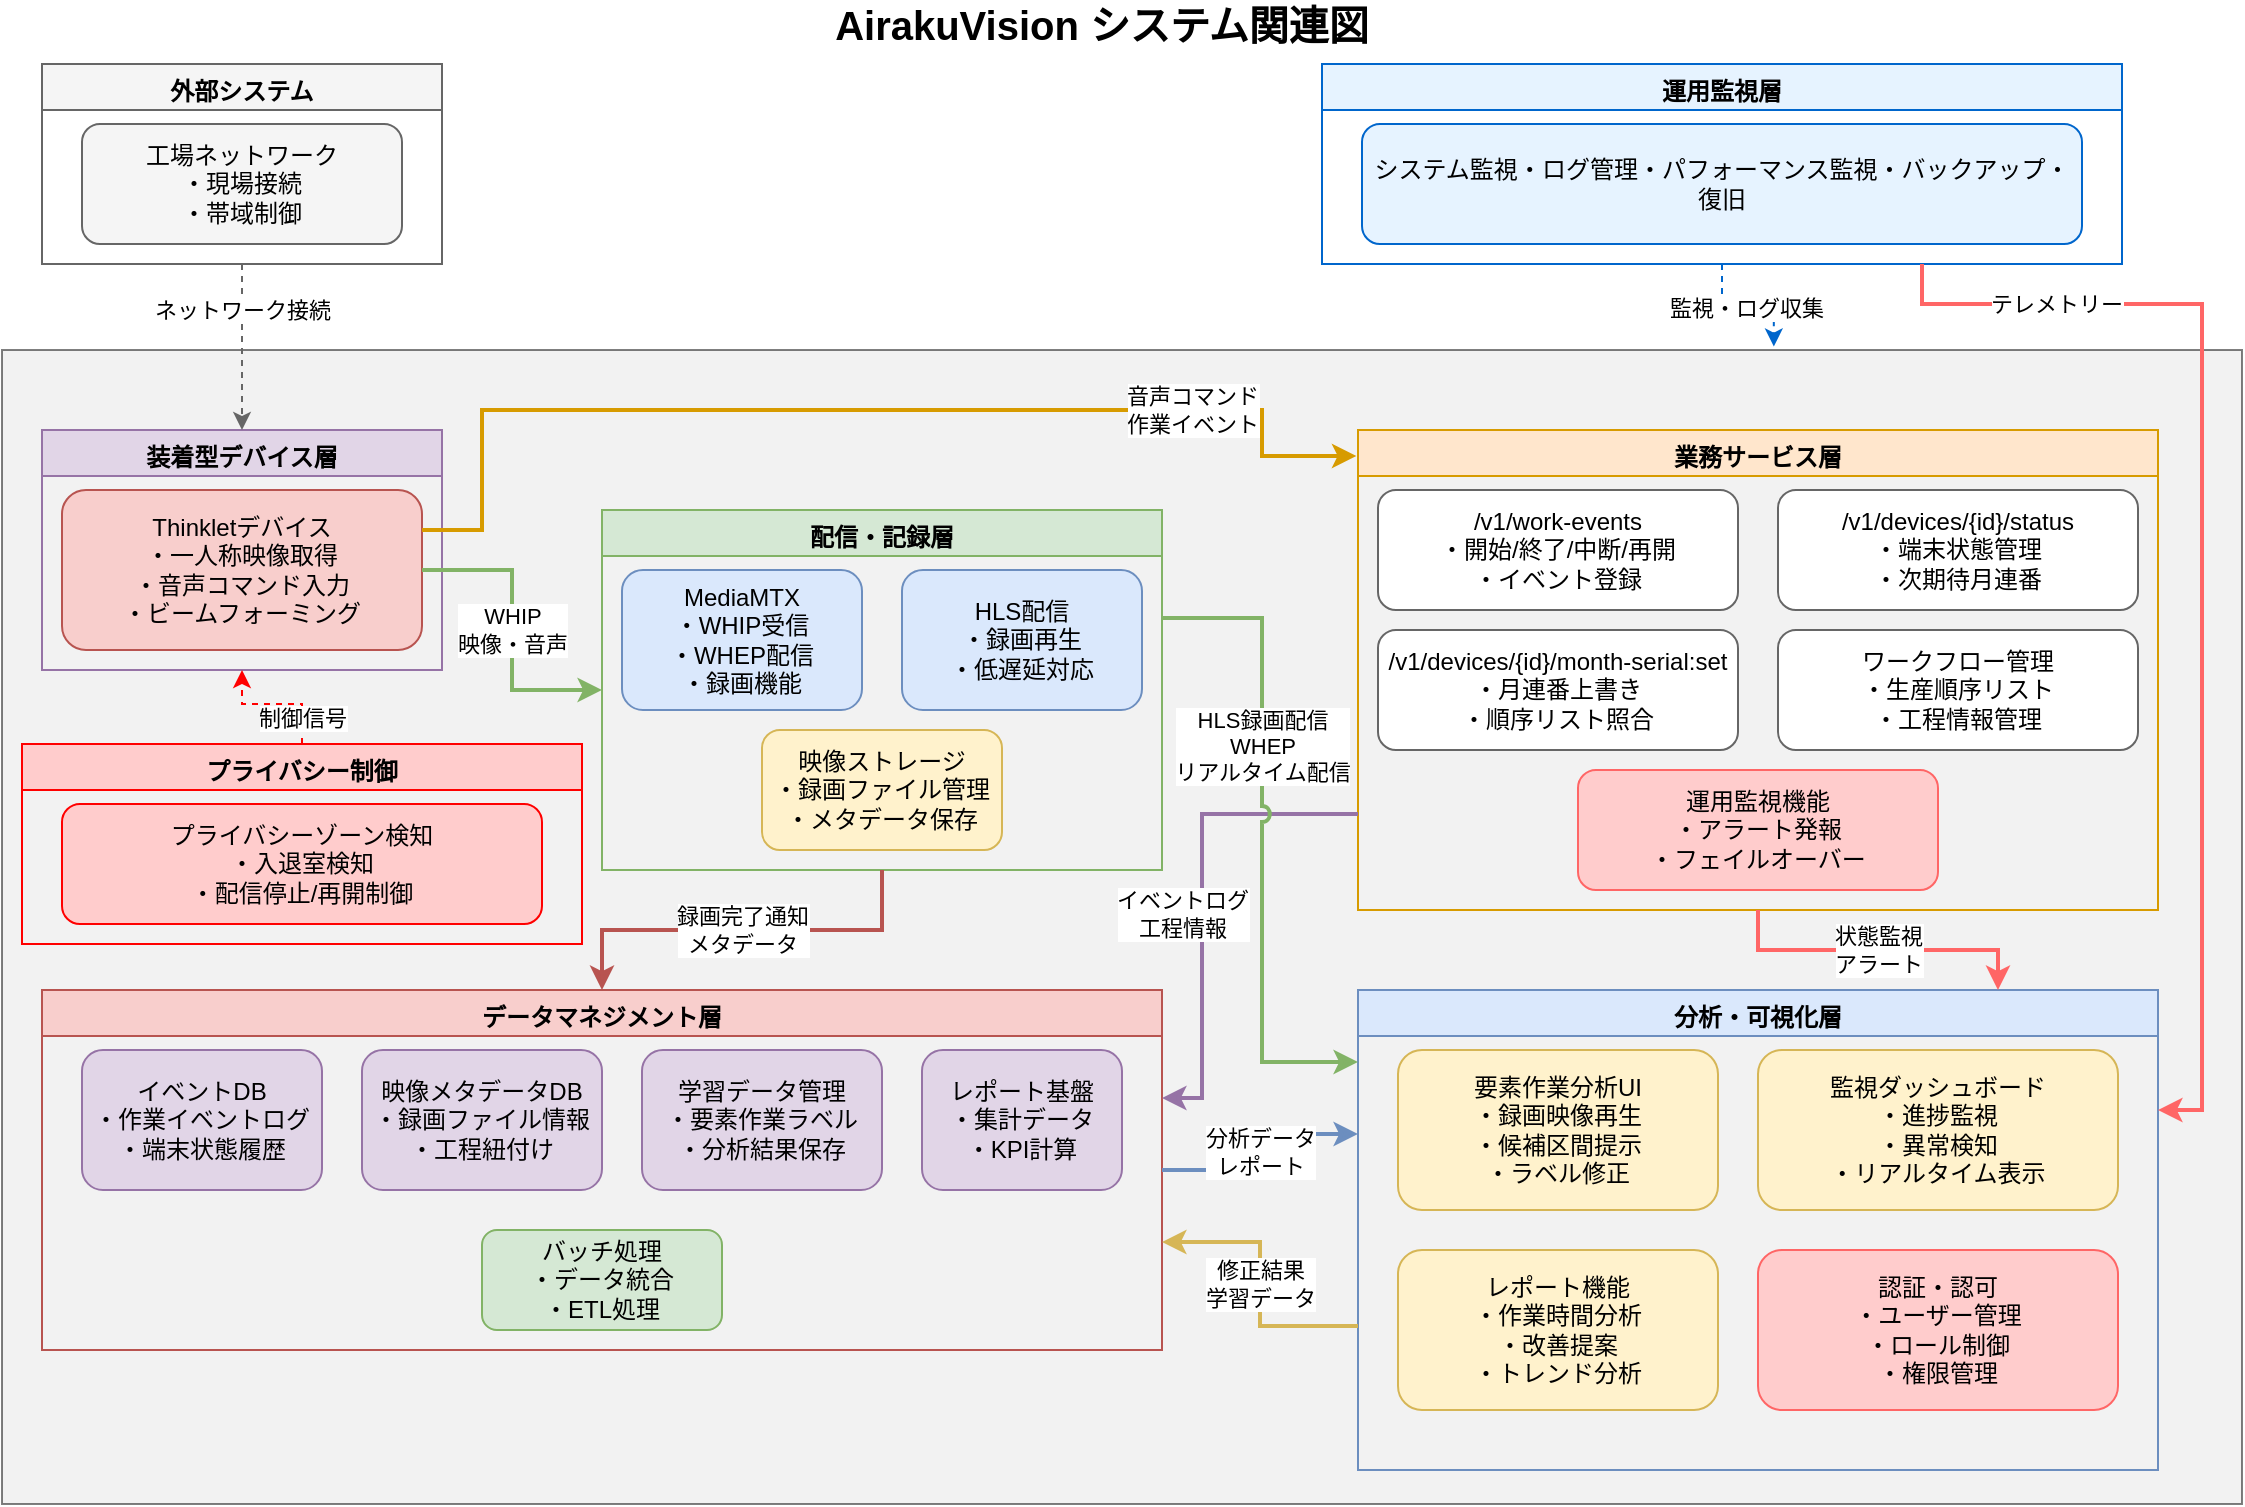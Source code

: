 <mxfile>
    <diagram id="C5RBs43oDa-KdzZeNtuy" name="システム関連図">
        <mxGraphModel dx="796" dy="663" grid="1" gridSize="10" guides="1" tooltips="1" connect="1" arrows="1" fold="1" page="1" pageScale="1" pageWidth="1169" pageHeight="827" background="#FFFFFF" math="0" shadow="0">
            <root>
                <mxCell id="WIyWlLk6GJQsqaUBKTNV-0"/>
                <mxCell id="WIyWlLk6GJQsqaUBKTNV-1" parent="WIyWlLk6GJQsqaUBKTNV-0"/>
                <mxCell id="0" value="" style="whiteSpace=wrap;html=1;fillColor=#E6E6E6;fontColor=#333333;strokeColor=#000000;opacity=50;" vertex="1" parent="WIyWlLk6GJQsqaUBKTNV-1">
                    <mxGeometry x="30" y="183" width="1120" height="577" as="geometry"/>
                </mxCell>
                <mxCell id="device-layer" value="装着型デバイス層" style="swimlane;fontStyle=1;align=center;verticalAlign=top;childLayout=1;collapsible=0;marginBottom=0;whiteSpace=wrap;html=1;fillColor=#e1d5e7;strokeColor=#9673a6;" parent="WIyWlLk6GJQsqaUBKTNV-1" vertex="1">
                    <mxGeometry x="50" y="223" width="200" height="120" as="geometry"/>
                </mxCell>
                <mxCell id="thinklet-device" value="Thinkletデバイス&#xa;・一人称映像取得&#xa;・音声コマンド入力&#xa;・ビームフォーミング" style="rounded=1;whiteSpace=wrap;html=1;fillColor=#f8cecc;strokeColor=#b85450;" parent="device-layer" vertex="1">
                    <mxGeometry x="10" y="30" width="180" height="80" as="geometry"/>
                </mxCell>
                <mxCell id="stream-layer" value="配信・記録層" style="swimlane;fontStyle=1;align=center;verticalAlign=top;childLayout=1;collapsible=0;marginBottom=0;whiteSpace=wrap;html=1;fillColor=#d5e8d4;strokeColor=#82b366;" parent="WIyWlLk6GJQsqaUBKTNV-1" vertex="1">
                    <mxGeometry x="330" y="263" width="280" height="180" as="geometry"/>
                </mxCell>
                <mxCell id="mediamtx" value="MediaMTX&#xa;・WHIP受信&#xa;・WHEP配信&#xa;・録画機能" style="rounded=1;whiteSpace=wrap;html=1;fillColor=#dae8fc;strokeColor=#6c8ebf;" parent="stream-layer" vertex="1">
                    <mxGeometry x="10" y="30" width="120" height="70" as="geometry"/>
                </mxCell>
                <mxCell id="hls-server" value="HLS配信&#xa;・録画再生&#xa;・低遅延対応" style="rounded=1;whiteSpace=wrap;html=1;fillColor=#dae8fc;strokeColor=#6c8ebf;" parent="stream-layer" vertex="1">
                    <mxGeometry x="150" y="30" width="120" height="70" as="geometry"/>
                </mxCell>
                <mxCell id="storage" value="映像ストレージ&#xa;・録画ファイル管理&#xa;・メタデータ保存" style="rounded=1;whiteSpace=wrap;html=1;fillColor=#fff2cc;strokeColor=#d6b656;" parent="stream-layer" vertex="1">
                    <mxGeometry x="80" y="110" width="120" height="60" as="geometry"/>
                </mxCell>
                <mxCell id="business-layer" value="業務サービス層" style="swimlane;fontStyle=1;align=center;verticalAlign=top;childLayout=1;collapsible=0;marginBottom=0;whiteSpace=wrap;html=1;fillColor=#ffe6cc;strokeColor=#d79b00;" parent="WIyWlLk6GJQsqaUBKTNV-1" vertex="1">
                    <mxGeometry x="708" y="223" width="400" height="240" as="geometry"/>
                </mxCell>
                <mxCell id="work-events-api" value="/v1/work-events&#xa;・開始/終了/中断/再開&#xa;・イベント登録" style="rounded=1;whiteSpace=wrap;html=1;fillColor=#FFFFFF;strokeColor=#666666;" parent="business-layer" vertex="1">
                    <mxGeometry x="10" y="30" width="180" height="60" as="geometry"/>
                </mxCell>
                <mxCell id="device-status-api" value="/v1/devices/{id}/status&#xa;・端末状態管理&#xa;・次期待月連番" style="rounded=1;whiteSpace=wrap;html=1;fillColor=#FFFFFF;strokeColor=#666666;" parent="business-layer" vertex="1">
                    <mxGeometry x="210" y="30" width="180" height="60" as="geometry"/>
                </mxCell>
                <mxCell id="month-serial-api" value="/v1/devices/{id}/month-serial:set&#xa;・月連番上書き&#xa;・順序リスト照合" style="rounded=1;whiteSpace=wrap;html=1;fillColor=#FFFFFF;strokeColor=#666666;" parent="business-layer" vertex="1">
                    <mxGeometry x="10" y="100" width="180" height="60" as="geometry"/>
                </mxCell>
                <mxCell id="workflow-mgmt" value="ワークフロー管理&#xa;・生産順序リスト&#xa;・工程情報管理" style="rounded=1;whiteSpace=wrap;html=1;fillColor=#FFFFFF;strokeColor=#666666;" parent="business-layer" vertex="1">
                    <mxGeometry x="210" y="100" width="180" height="60" as="geometry"/>
                </mxCell>
                <mxCell id="notification" value="運用監視機能&#xa;・アラート発報&#xa;・フェイルオーバー" style="rounded=1;whiteSpace=wrap;html=1;fillColor=#ffcccc;strokeColor=#ff6666;" parent="business-layer" vertex="1">
                    <mxGeometry x="110" y="170" width="180" height="60" as="geometry"/>
                </mxCell>
                <mxCell id="data-layer" value="データマネジメント層" style="swimlane;fontStyle=1;align=center;verticalAlign=top;childLayout=1;collapsible=0;marginBottom=0;whiteSpace=wrap;html=1;fillColor=#f8cecc;strokeColor=#b85450;" parent="WIyWlLk6GJQsqaUBKTNV-1" vertex="1">
                    <mxGeometry x="50" y="503" width="560" height="180" as="geometry"/>
                </mxCell>
                <mxCell id="event-db" value="イベントDB&#xa;・作業イベントログ&#xa;・端末状態履歴" style="rounded=1;whiteSpace=wrap;html=1;fillColor=#e1d5e7;strokeColor=#9673a6;" parent="data-layer" vertex="1">
                    <mxGeometry x="20" y="30" width="120" height="70" as="geometry"/>
                </mxCell>
                <mxCell id="metadata-db" value="映像メタデータDB&#xa;・録画ファイル情報&#xa;・工程紐付け" style="rounded=1;whiteSpace=wrap;html=1;fillColor=#e1d5e7;strokeColor=#9673a6;" parent="data-layer" vertex="1">
                    <mxGeometry x="160" y="30" width="120" height="70" as="geometry"/>
                </mxCell>
                <mxCell id="learning-data" value="学習データ管理&#xa;・要素作業ラベル&#xa;・分析結果保存" style="rounded=1;whiteSpace=wrap;html=1;fillColor=#e1d5e7;strokeColor=#9673a6;" parent="data-layer" vertex="1">
                    <mxGeometry x="300" y="30" width="120" height="70" as="geometry"/>
                </mxCell>
                <mxCell id="report-data" value="レポート基盤&#xa;・集計データ&#xa;・KPI計算" style="rounded=1;whiteSpace=wrap;html=1;fillColor=#e1d5e7;strokeColor=#9673a6;" parent="data-layer" vertex="1">
                    <mxGeometry x="440" y="30" width="100" height="70" as="geometry"/>
                </mxCell>
                <mxCell id="batch-process" value="バッチ処理&#xa;・データ統合&#xa;・ETL処理" style="rounded=1;whiteSpace=wrap;html=1;fillColor=#d5e8d4;strokeColor=#82b366;" parent="data-layer" vertex="1">
                    <mxGeometry x="220" y="120" width="120" height="50" as="geometry"/>
                </mxCell>
                <mxCell id="ui-layer" value="分析・可視化層" style="swimlane;fontStyle=1;align=center;verticalAlign=top;childLayout=1;collapsible=0;marginBottom=0;whiteSpace=wrap;html=1;fillColor=#dae8fc;strokeColor=#6c8ebf;" parent="WIyWlLk6GJQsqaUBKTNV-1" vertex="1">
                    <mxGeometry x="708" y="503" width="400" height="240" as="geometry"/>
                </mxCell>
                <mxCell id="analysis-ui" value="要素作業分析UI&#xa;・録画映像再生&#xa;・候補区間提示&#xa;・ラベル修正" style="rounded=1;whiteSpace=wrap;html=1;fillColor=#fff2cc;strokeColor=#d6b656;" parent="ui-layer" vertex="1">
                    <mxGeometry x="20" y="30" width="160" height="80" as="geometry"/>
                </mxCell>
                <mxCell id="dashboard" value="監視ダッシュボード&#xa;・進捗監視&#xa;・異常検知&#xa;・リアルタイム表示" style="rounded=1;whiteSpace=wrap;html=1;fillColor=#fff2cc;strokeColor=#d6b656;" parent="ui-layer" vertex="1">
                    <mxGeometry x="200" y="30" width="180" height="80" as="geometry"/>
                </mxCell>
                <mxCell id="report-ui" value="レポート機能&#xa;・作業時間分析&#xa;・改善提案&#xa;・トレンド分析" style="rounded=1;whiteSpace=wrap;html=1;fillColor=#fff2cc;strokeColor=#d6b656;" parent="ui-layer" vertex="1">
                    <mxGeometry x="20" y="130" width="160" height="80" as="geometry"/>
                </mxCell>
                <mxCell id="auth-mgmt" value="認証・認可&#xa;・ユーザー管理&#xa;・ロール制御&#xa;・権限管理" style="rounded=1;whiteSpace=wrap;html=1;fillColor=#ffcccc;strokeColor=#ff6666;" parent="ui-layer" vertex="1">
                    <mxGeometry x="200" y="130" width="180" height="80" as="geometry"/>
                </mxCell>
                <mxCell id="external" value="外部システム" style="swimlane;fontStyle=1;align=center;verticalAlign=top;childLayout=1;collapsible=0;marginBottom=0;whiteSpace=wrap;html=1;fillColor=#f5f5f5;strokeColor=#666666;" parent="WIyWlLk6GJQsqaUBKTNV-1" vertex="1">
                    <mxGeometry x="50" y="40" width="200" height="100" as="geometry"/>
                </mxCell>
                <mxCell id="factory-network" value="工場ネットワーク&#xa;・現場接続&#xa;・帯域制御" style="rounded=1;whiteSpace=wrap;html=1;fillColor=#f5f5f5;strokeColor=#666666;" parent="external" vertex="1">
                    <mxGeometry x="20" y="30" width="160" height="60" as="geometry"/>
                </mxCell>
                <mxCell id="privacy" value="プライバシー制御" style="swimlane;fontStyle=1;align=center;verticalAlign=top;childLayout=1;collapsible=0;marginBottom=0;whiteSpace=wrap;html=1;fillColor=#ffcccc;strokeColor=#ff0000;" parent="WIyWlLk6GJQsqaUBKTNV-1" vertex="1">
                    <mxGeometry x="40" y="380" width="280" height="100" as="geometry"/>
                </mxCell>
                <mxCell id="privacy-zone" value="プライバシーゾーン検知&#xa;・入退室検知&#xa;・配信停止/再開制御" style="rounded=1;whiteSpace=wrap;html=1;fillColor=#ffcccc;strokeColor=#ff0000;" parent="privacy" vertex="1">
                    <mxGeometry x="20" y="30" width="240" height="60" as="geometry"/>
                </mxCell>
                <mxCell id="ops" value="運用監視層" style="swimlane;fontStyle=1;align=center;verticalAlign=top;childLayout=1;collapsible=0;marginBottom=0;whiteSpace=wrap;html=1;fillColor=#e6f3ff;strokeColor=#0066cc;" parent="WIyWlLk6GJQsqaUBKTNV-1" vertex="1">
                    <mxGeometry x="690" y="40" width="400" height="100" as="geometry"/>
                </mxCell>
                <mxCell id="monitoring" value="システム監視・ログ管理・パフォーマンス監視・バックアップ・復旧" style="rounded=1;whiteSpace=wrap;html=1;fillColor=#e6f3ff;strokeColor=#0066cc;" parent="ops" vertex="1">
                    <mxGeometry x="20" y="30" width="360" height="60" as="geometry"/>
                </mxCell>
                <mxCell id="flow1" value="WHIP&#xa;映像・音声" style="edgeStyle=orthogonalEdgeStyle;rounded=0;orthogonalLoop=1;jettySize=auto;html=1;strokeWidth=2;strokeColor=#82b366;jumpStyle=arc;exitX=1;exitY=0.5;exitDx=0;exitDy=0;entryX=0;entryY=0.5;entryDx=0;entryDy=0;" parent="WIyWlLk6GJQsqaUBKTNV-1" source="thinklet-device" target="stream-layer" edge="1">
                    <mxGeometry relative="1" as="geometry"/>
                </mxCell>
                <mxCell id="flow2" value="音声コマンド&#xa;作業イベント" style="edgeStyle=orthogonalEdgeStyle;rounded=0;orthogonalLoop=1;jettySize=auto;html=1;strokeWidth=2;strokeColor=#d79b00;jumpStyle=arc;exitX=1;exitY=0.25;exitDx=0;exitDy=0;entryX=-0.002;entryY=0.054;entryDx=0;entryDy=0;entryPerimeter=0;" parent="WIyWlLk6GJQsqaUBKTNV-1" source="thinklet-device" target="business-layer" edge="1">
                    <mxGeometry x="0.616" relative="1" as="geometry">
                        <Array as="points">
                            <mxPoint x="270" y="273"/>
                            <mxPoint x="270" y="213"/>
                            <mxPoint x="660" y="213"/>
                            <mxPoint x="660" y="236"/>
                        </Array>
                        <mxPoint as="offset"/>
                    </mxGeometry>
                </mxCell>
                <mxCell id="flow3" value="録画完了通知&#xa;メタデータ" style="edgeStyle=orthogonalEdgeStyle;rounded=0;orthogonalLoop=1;jettySize=auto;html=1;strokeWidth=2;strokeColor=#b85450;jumpStyle=arc;exitX=0.5;exitY=1;exitDx=0;exitDy=0;entryX=0.5;entryY=0;entryDx=0;entryDy=0;" parent="WIyWlLk6GJQsqaUBKTNV-1" source="stream-layer" target="data-layer" edge="1">
                    <mxGeometry relative="1" as="geometry"/>
                </mxCell>
                <mxCell id="flow4" value="イベントログ&#xa;工程情報" style="edgeStyle=orthogonalEdgeStyle;rounded=0;orthogonalLoop=1;jettySize=auto;html=1;strokeWidth=2;strokeColor=#9673a6;jumpStyle=arc;exitX=0;exitY=0.8;exitDx=0;exitDy=0;entryX=1;entryY=0.3;entryDx=0;entryDy=0;" parent="WIyWlLk6GJQsqaUBKTNV-1" source="business-layer" target="data-layer" edge="1">
                    <mxGeometry x="0.063" y="-10" relative="1" as="geometry">
                        <Array as="points">
                            <mxPoint x="630" y="415"/>
                            <mxPoint x="630" y="557"/>
                        </Array>
                        <mxPoint as="offset"/>
                    </mxGeometry>
                </mxCell>
                <mxCell id="flow5" value="分析データ&#xa;レポート" style="edgeStyle=orthogonalEdgeStyle;rounded=0;orthogonalLoop=1;jettySize=auto;html=1;strokeWidth=2;strokeColor=#6c8ebf;jumpStyle=arc;exitX=1;exitY=0.5;exitDx=0;exitDy=0;entryX=0;entryY=0.3;entryDx=0;entryDy=0;" parent="WIyWlLk6GJQsqaUBKTNV-1" source="data-layer" target="ui-layer" edge="1">
                    <mxGeometry relative="1" as="geometry"/>
                </mxCell>
                <mxCell id="flow6" value="修正結果&#xa;学習データ" style="edgeStyle=orthogonalEdgeStyle;rounded=0;orthogonalLoop=1;jettySize=auto;html=1;strokeWidth=2;strokeColor=#d6b656;jumpStyle=arc;exitX=0;exitY=0.7;exitDx=0;exitDy=0;entryX=1;entryY=0.7;entryDx=0;entryDy=0;" parent="WIyWlLk6GJQsqaUBKTNV-1" source="ui-layer" target="data-layer" edge="1">
                    <mxGeometry relative="1" as="geometry"/>
                </mxCell>
                <mxCell id="flow7" value="HLS録画配信&lt;div&gt;WHEP&lt;br&gt;リアルタイム配信&lt;/div&gt;" style="edgeStyle=orthogonalEdgeStyle;rounded=0;orthogonalLoop=1;jettySize=auto;html=1;strokeWidth=2;strokeColor=#82b366;jumpStyle=arc;exitX=1;exitY=0.3;exitDx=0;exitDy=0;entryX=0;entryY=0.15;entryDx=0;entryDy=0;" parent="WIyWlLk6GJQsqaUBKTNV-1" source="stream-layer" target="ui-layer" edge="1">
                    <mxGeometry x="-0.294" relative="1" as="geometry">
                        <Array as="points">
                            <mxPoint x="660" y="317"/>
                            <mxPoint x="660" y="539"/>
                        </Array>
                        <mxPoint y="1" as="offset"/>
                    </mxGeometry>
                </mxCell>
                <mxCell id="flow8" value="状態監視&#xa;アラート" style="edgeStyle=orthogonalEdgeStyle;rounded=0;orthogonalLoop=1;jettySize=auto;html=1;strokeWidth=2;strokeColor=#ff6666;jumpStyle=arc;exitX=0.5;exitY=1;exitDx=0;exitDy=0;entryX=0.8;entryY=0;entryDx=0;entryDy=0;" parent="WIyWlLk6GJQsqaUBKTNV-1" source="business-layer" target="ui-layer" edge="1">
                    <mxGeometry relative="1" as="geometry"/>
                </mxCell>
                <mxCell id="flow9" value="制御信号" style="edgeStyle=orthogonalEdgeStyle;rounded=0;orthogonalLoop=1;jettySize=auto;html=1;strokeWidth=1;strokeColor=#ff0000;dashed=1;jumpStyle=arc;exitX=0.5;exitY=0;exitDx=0;exitDy=0;entryX=0.5;entryY=1;entryDx=0;entryDy=0;" parent="WIyWlLk6GJQsqaUBKTNV-1" source="privacy" target="device-layer" edge="1">
                    <mxGeometry x="-0.6" relative="1" as="geometry">
                        <Array as="points">
                            <mxPoint x="180" y="360"/>
                            <mxPoint x="150" y="360"/>
                        </Array>
                        <mxPoint as="offset"/>
                    </mxGeometry>
                </mxCell>
                <mxCell id="flow10" value="ネットワーク接続" style="edgeStyle=orthogonalEdgeStyle;rounded=0;orthogonalLoop=1;jettySize=auto;html=1;strokeWidth=1;strokeColor=#666666;dashed=1;jumpStyle=arc;exitX=0.5;exitY=1;exitDx=0;exitDy=0;entryX=0.5;entryY=0;entryDx=0;entryDy=0;" parent="WIyWlLk6GJQsqaUBKTNV-1" source="external" target="device-layer" edge="1">
                    <mxGeometry x="-0.455" relative="1" as="geometry">
                        <mxPoint as="offset"/>
                    </mxGeometry>
                </mxCell>
                <mxCell id="flow11" value="監視・ログ収集" style="edgeStyle=orthogonalEdgeStyle;rounded=0;orthogonalLoop=1;jettySize=auto;html=1;strokeWidth=1;strokeColor=#0066cc;dashed=1;jumpStyle=arc;exitX=0.5;exitY=1;exitDx=0;exitDy=0;entryX=0.791;entryY=-0.003;entryDx=0;entryDy=0;entryPerimeter=0;" parent="WIyWlLk6GJQsqaUBKTNV-1" source="ops" target="0" edge="1">
                    <mxGeometry relative="1" as="geometry">
                        <Array as="points"/>
                        <mxPoint x="890" y="143" as="targetPoint"/>
                    </mxGeometry>
                </mxCell>
                <mxCell id="title" value="AirakuVision システム関連図" style="text;html=1;strokeColor=none;fillColor=none;align=center;verticalAlign=middle;whiteSpace=wrap;rounded=0;fontSize=20;fontStyle=1;" parent="WIyWlLk6GJQsqaUBKTNV-1" vertex="1">
                    <mxGeometry x="440" y="10" width="280" height="20" as="geometry"/>
                </mxCell>
                <mxCell id="1" value="テレメトリー" style="edgeStyle=orthogonalEdgeStyle;rounded=0;orthogonalLoop=1;jettySize=auto;html=1;strokeWidth=2;strokeColor=#ff6666;jumpStyle=arc;exitX=0.75;exitY=1;exitDx=0;exitDy=0;entryX=1;entryY=0.25;entryDx=0;entryDy=0;" edge="1" parent="WIyWlLk6GJQsqaUBKTNV-1" source="ops" target="ui-layer">
                    <mxGeometry x="-0.703" relative="1" as="geometry">
                        <mxPoint x="1040" y="480" as="sourcePoint"/>
                        <mxPoint x="1160" y="520" as="targetPoint"/>
                        <Array as="points">
                            <mxPoint x="990" y="160"/>
                            <mxPoint x="1130" y="160"/>
                            <mxPoint x="1130" y="563"/>
                        </Array>
                        <mxPoint as="offset"/>
                    </mxGeometry>
                </mxCell>
            </root>
        </mxGraphModel>
    </diagram>
</mxfile>